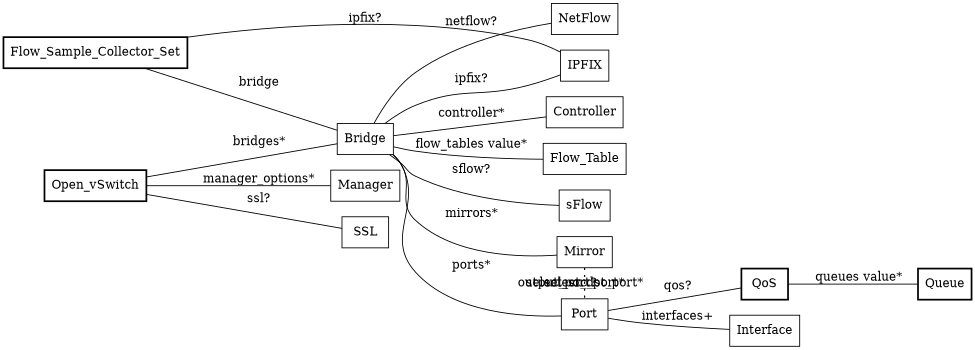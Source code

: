 digraph Open_vSwitch {
	rankdir=LR;
	size="6.5,4";
	margin="0";
	node [shape=box];
	edge [dir=none, arrowhead=none, arrowtail=none];
	Bridge [];
	Bridge -> sFlow [label="sflow?"];
	Bridge -> Mirror [label="mirrors*"];
	Bridge -> IPFIX [label="ipfix?"];
	Bridge -> Port [label="ports*"];
	Bridge -> Controller [label="controller*"];
	Bridge -> Flow_Table [label="flow_tables value*"];
	Bridge -> NetFlow [label="netflow?"];
	QoS [style=bold];
	QoS -> Queue [label="queues value*"];
	sFlow [];
	Flow_Sample_Collector_Set [style=bold];
	Flow_Sample_Collector_Set -> Bridge [label="bridge"];
	Flow_Sample_Collector_Set -> IPFIX [label="ipfix?"];
	IPFIX [];
	Open_vSwitch [style=bold];
	Open_vSwitch -> Bridge [label="bridges*"];
	Open_vSwitch -> SSL [label="ssl?"];
	Open_vSwitch -> Manager [label="manager_options*"];
	Controller [];
	Flow_Table [];
	Queue [style=bold];
	SSL [];
	Manager [];
	Mirror [];
	Mirror -> Port [style=dotted, constraint=false, label="select_src_port*"];
	Mirror -> Port [style=dotted, constraint=false, label="output_port?"];
	Mirror -> Port [style=dotted, constraint=false, label="select_dst_port*"];
	Interface [];
	NetFlow [];
	Port [];
	Port -> QoS [label="qos?"];
	Port -> Interface [label="interfaces+"];
}
